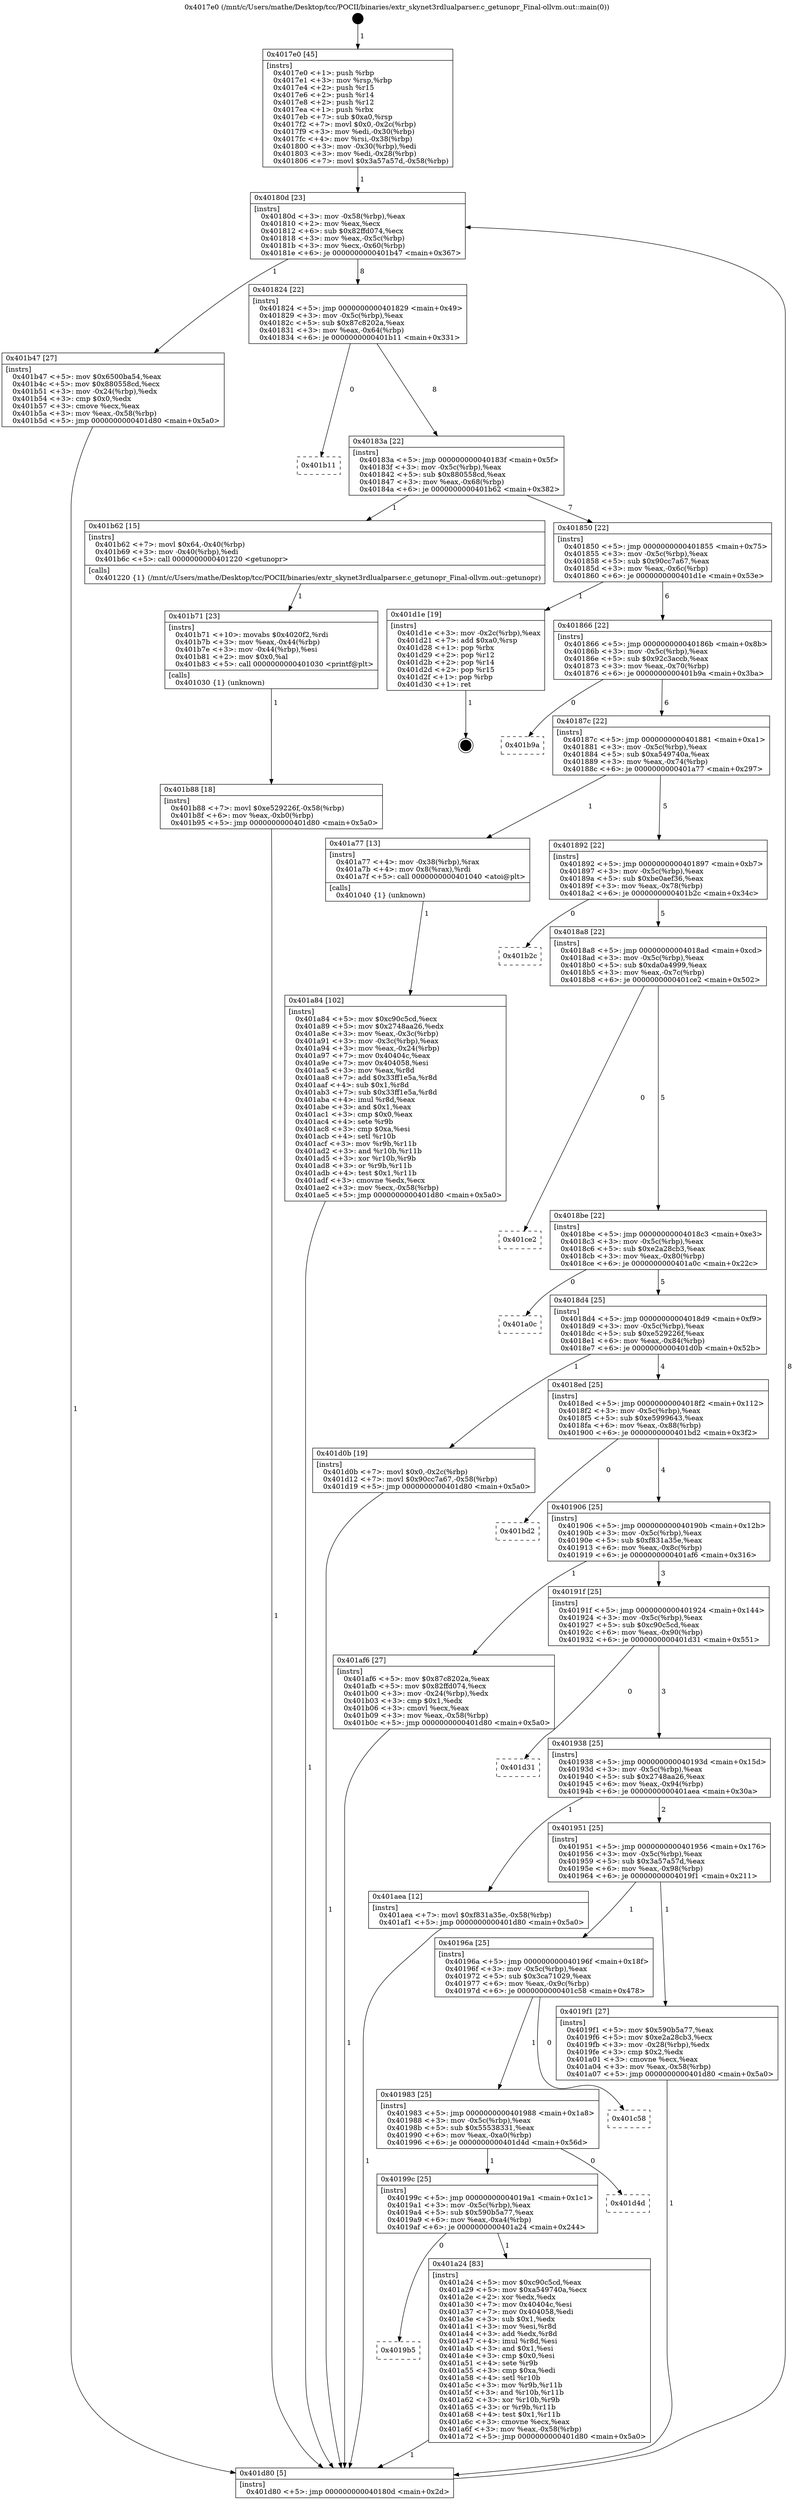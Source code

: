 digraph "0x4017e0" {
  label = "0x4017e0 (/mnt/c/Users/mathe/Desktop/tcc/POCII/binaries/extr_skynet3rdlualparser.c_getunopr_Final-ollvm.out::main(0))"
  labelloc = "t"
  node[shape=record]

  Entry [label="",width=0.3,height=0.3,shape=circle,fillcolor=black,style=filled]
  "0x40180d" [label="{
     0x40180d [23]\l
     | [instrs]\l
     &nbsp;&nbsp;0x40180d \<+3\>: mov -0x58(%rbp),%eax\l
     &nbsp;&nbsp;0x401810 \<+2\>: mov %eax,%ecx\l
     &nbsp;&nbsp;0x401812 \<+6\>: sub $0x82ffd074,%ecx\l
     &nbsp;&nbsp;0x401818 \<+3\>: mov %eax,-0x5c(%rbp)\l
     &nbsp;&nbsp;0x40181b \<+3\>: mov %ecx,-0x60(%rbp)\l
     &nbsp;&nbsp;0x40181e \<+6\>: je 0000000000401b47 \<main+0x367\>\l
  }"]
  "0x401b47" [label="{
     0x401b47 [27]\l
     | [instrs]\l
     &nbsp;&nbsp;0x401b47 \<+5\>: mov $0x6500ba54,%eax\l
     &nbsp;&nbsp;0x401b4c \<+5\>: mov $0x880558cd,%ecx\l
     &nbsp;&nbsp;0x401b51 \<+3\>: mov -0x24(%rbp),%edx\l
     &nbsp;&nbsp;0x401b54 \<+3\>: cmp $0x0,%edx\l
     &nbsp;&nbsp;0x401b57 \<+3\>: cmove %ecx,%eax\l
     &nbsp;&nbsp;0x401b5a \<+3\>: mov %eax,-0x58(%rbp)\l
     &nbsp;&nbsp;0x401b5d \<+5\>: jmp 0000000000401d80 \<main+0x5a0\>\l
  }"]
  "0x401824" [label="{
     0x401824 [22]\l
     | [instrs]\l
     &nbsp;&nbsp;0x401824 \<+5\>: jmp 0000000000401829 \<main+0x49\>\l
     &nbsp;&nbsp;0x401829 \<+3\>: mov -0x5c(%rbp),%eax\l
     &nbsp;&nbsp;0x40182c \<+5\>: sub $0x87c8202a,%eax\l
     &nbsp;&nbsp;0x401831 \<+3\>: mov %eax,-0x64(%rbp)\l
     &nbsp;&nbsp;0x401834 \<+6\>: je 0000000000401b11 \<main+0x331\>\l
  }"]
  Exit [label="",width=0.3,height=0.3,shape=circle,fillcolor=black,style=filled,peripheries=2]
  "0x401b11" [label="{
     0x401b11\l
  }", style=dashed]
  "0x40183a" [label="{
     0x40183a [22]\l
     | [instrs]\l
     &nbsp;&nbsp;0x40183a \<+5\>: jmp 000000000040183f \<main+0x5f\>\l
     &nbsp;&nbsp;0x40183f \<+3\>: mov -0x5c(%rbp),%eax\l
     &nbsp;&nbsp;0x401842 \<+5\>: sub $0x880558cd,%eax\l
     &nbsp;&nbsp;0x401847 \<+3\>: mov %eax,-0x68(%rbp)\l
     &nbsp;&nbsp;0x40184a \<+6\>: je 0000000000401b62 \<main+0x382\>\l
  }"]
  "0x401b88" [label="{
     0x401b88 [18]\l
     | [instrs]\l
     &nbsp;&nbsp;0x401b88 \<+7\>: movl $0xe529226f,-0x58(%rbp)\l
     &nbsp;&nbsp;0x401b8f \<+6\>: mov %eax,-0xb0(%rbp)\l
     &nbsp;&nbsp;0x401b95 \<+5\>: jmp 0000000000401d80 \<main+0x5a0\>\l
  }"]
  "0x401b62" [label="{
     0x401b62 [15]\l
     | [instrs]\l
     &nbsp;&nbsp;0x401b62 \<+7\>: movl $0x64,-0x40(%rbp)\l
     &nbsp;&nbsp;0x401b69 \<+3\>: mov -0x40(%rbp),%edi\l
     &nbsp;&nbsp;0x401b6c \<+5\>: call 0000000000401220 \<getunopr\>\l
     | [calls]\l
     &nbsp;&nbsp;0x401220 \{1\} (/mnt/c/Users/mathe/Desktop/tcc/POCII/binaries/extr_skynet3rdlualparser.c_getunopr_Final-ollvm.out::getunopr)\l
  }"]
  "0x401850" [label="{
     0x401850 [22]\l
     | [instrs]\l
     &nbsp;&nbsp;0x401850 \<+5\>: jmp 0000000000401855 \<main+0x75\>\l
     &nbsp;&nbsp;0x401855 \<+3\>: mov -0x5c(%rbp),%eax\l
     &nbsp;&nbsp;0x401858 \<+5\>: sub $0x90cc7a67,%eax\l
     &nbsp;&nbsp;0x40185d \<+3\>: mov %eax,-0x6c(%rbp)\l
     &nbsp;&nbsp;0x401860 \<+6\>: je 0000000000401d1e \<main+0x53e\>\l
  }"]
  "0x401b71" [label="{
     0x401b71 [23]\l
     | [instrs]\l
     &nbsp;&nbsp;0x401b71 \<+10\>: movabs $0x4020f2,%rdi\l
     &nbsp;&nbsp;0x401b7b \<+3\>: mov %eax,-0x44(%rbp)\l
     &nbsp;&nbsp;0x401b7e \<+3\>: mov -0x44(%rbp),%esi\l
     &nbsp;&nbsp;0x401b81 \<+2\>: mov $0x0,%al\l
     &nbsp;&nbsp;0x401b83 \<+5\>: call 0000000000401030 \<printf@plt\>\l
     | [calls]\l
     &nbsp;&nbsp;0x401030 \{1\} (unknown)\l
  }"]
  "0x401d1e" [label="{
     0x401d1e [19]\l
     | [instrs]\l
     &nbsp;&nbsp;0x401d1e \<+3\>: mov -0x2c(%rbp),%eax\l
     &nbsp;&nbsp;0x401d21 \<+7\>: add $0xa0,%rsp\l
     &nbsp;&nbsp;0x401d28 \<+1\>: pop %rbx\l
     &nbsp;&nbsp;0x401d29 \<+2\>: pop %r12\l
     &nbsp;&nbsp;0x401d2b \<+2\>: pop %r14\l
     &nbsp;&nbsp;0x401d2d \<+2\>: pop %r15\l
     &nbsp;&nbsp;0x401d2f \<+1\>: pop %rbp\l
     &nbsp;&nbsp;0x401d30 \<+1\>: ret\l
  }"]
  "0x401866" [label="{
     0x401866 [22]\l
     | [instrs]\l
     &nbsp;&nbsp;0x401866 \<+5\>: jmp 000000000040186b \<main+0x8b\>\l
     &nbsp;&nbsp;0x40186b \<+3\>: mov -0x5c(%rbp),%eax\l
     &nbsp;&nbsp;0x40186e \<+5\>: sub $0x92c3accb,%eax\l
     &nbsp;&nbsp;0x401873 \<+3\>: mov %eax,-0x70(%rbp)\l
     &nbsp;&nbsp;0x401876 \<+6\>: je 0000000000401b9a \<main+0x3ba\>\l
  }"]
  "0x401a84" [label="{
     0x401a84 [102]\l
     | [instrs]\l
     &nbsp;&nbsp;0x401a84 \<+5\>: mov $0xc90c5cd,%ecx\l
     &nbsp;&nbsp;0x401a89 \<+5\>: mov $0x2748aa26,%edx\l
     &nbsp;&nbsp;0x401a8e \<+3\>: mov %eax,-0x3c(%rbp)\l
     &nbsp;&nbsp;0x401a91 \<+3\>: mov -0x3c(%rbp),%eax\l
     &nbsp;&nbsp;0x401a94 \<+3\>: mov %eax,-0x24(%rbp)\l
     &nbsp;&nbsp;0x401a97 \<+7\>: mov 0x40404c,%eax\l
     &nbsp;&nbsp;0x401a9e \<+7\>: mov 0x404058,%esi\l
     &nbsp;&nbsp;0x401aa5 \<+3\>: mov %eax,%r8d\l
     &nbsp;&nbsp;0x401aa8 \<+7\>: add $0x33ff1e5a,%r8d\l
     &nbsp;&nbsp;0x401aaf \<+4\>: sub $0x1,%r8d\l
     &nbsp;&nbsp;0x401ab3 \<+7\>: sub $0x33ff1e5a,%r8d\l
     &nbsp;&nbsp;0x401aba \<+4\>: imul %r8d,%eax\l
     &nbsp;&nbsp;0x401abe \<+3\>: and $0x1,%eax\l
     &nbsp;&nbsp;0x401ac1 \<+3\>: cmp $0x0,%eax\l
     &nbsp;&nbsp;0x401ac4 \<+4\>: sete %r9b\l
     &nbsp;&nbsp;0x401ac8 \<+3\>: cmp $0xa,%esi\l
     &nbsp;&nbsp;0x401acb \<+4\>: setl %r10b\l
     &nbsp;&nbsp;0x401acf \<+3\>: mov %r9b,%r11b\l
     &nbsp;&nbsp;0x401ad2 \<+3\>: and %r10b,%r11b\l
     &nbsp;&nbsp;0x401ad5 \<+3\>: xor %r10b,%r9b\l
     &nbsp;&nbsp;0x401ad8 \<+3\>: or %r9b,%r11b\l
     &nbsp;&nbsp;0x401adb \<+4\>: test $0x1,%r11b\l
     &nbsp;&nbsp;0x401adf \<+3\>: cmovne %edx,%ecx\l
     &nbsp;&nbsp;0x401ae2 \<+3\>: mov %ecx,-0x58(%rbp)\l
     &nbsp;&nbsp;0x401ae5 \<+5\>: jmp 0000000000401d80 \<main+0x5a0\>\l
  }"]
  "0x401b9a" [label="{
     0x401b9a\l
  }", style=dashed]
  "0x40187c" [label="{
     0x40187c [22]\l
     | [instrs]\l
     &nbsp;&nbsp;0x40187c \<+5\>: jmp 0000000000401881 \<main+0xa1\>\l
     &nbsp;&nbsp;0x401881 \<+3\>: mov -0x5c(%rbp),%eax\l
     &nbsp;&nbsp;0x401884 \<+5\>: sub $0xa549740a,%eax\l
     &nbsp;&nbsp;0x401889 \<+3\>: mov %eax,-0x74(%rbp)\l
     &nbsp;&nbsp;0x40188c \<+6\>: je 0000000000401a77 \<main+0x297\>\l
  }"]
  "0x4019b5" [label="{
     0x4019b5\l
  }", style=dashed]
  "0x401a77" [label="{
     0x401a77 [13]\l
     | [instrs]\l
     &nbsp;&nbsp;0x401a77 \<+4\>: mov -0x38(%rbp),%rax\l
     &nbsp;&nbsp;0x401a7b \<+4\>: mov 0x8(%rax),%rdi\l
     &nbsp;&nbsp;0x401a7f \<+5\>: call 0000000000401040 \<atoi@plt\>\l
     | [calls]\l
     &nbsp;&nbsp;0x401040 \{1\} (unknown)\l
  }"]
  "0x401892" [label="{
     0x401892 [22]\l
     | [instrs]\l
     &nbsp;&nbsp;0x401892 \<+5\>: jmp 0000000000401897 \<main+0xb7\>\l
     &nbsp;&nbsp;0x401897 \<+3\>: mov -0x5c(%rbp),%eax\l
     &nbsp;&nbsp;0x40189a \<+5\>: sub $0xbe0aef36,%eax\l
     &nbsp;&nbsp;0x40189f \<+3\>: mov %eax,-0x78(%rbp)\l
     &nbsp;&nbsp;0x4018a2 \<+6\>: je 0000000000401b2c \<main+0x34c\>\l
  }"]
  "0x401a24" [label="{
     0x401a24 [83]\l
     | [instrs]\l
     &nbsp;&nbsp;0x401a24 \<+5\>: mov $0xc90c5cd,%eax\l
     &nbsp;&nbsp;0x401a29 \<+5\>: mov $0xa549740a,%ecx\l
     &nbsp;&nbsp;0x401a2e \<+2\>: xor %edx,%edx\l
     &nbsp;&nbsp;0x401a30 \<+7\>: mov 0x40404c,%esi\l
     &nbsp;&nbsp;0x401a37 \<+7\>: mov 0x404058,%edi\l
     &nbsp;&nbsp;0x401a3e \<+3\>: sub $0x1,%edx\l
     &nbsp;&nbsp;0x401a41 \<+3\>: mov %esi,%r8d\l
     &nbsp;&nbsp;0x401a44 \<+3\>: add %edx,%r8d\l
     &nbsp;&nbsp;0x401a47 \<+4\>: imul %r8d,%esi\l
     &nbsp;&nbsp;0x401a4b \<+3\>: and $0x1,%esi\l
     &nbsp;&nbsp;0x401a4e \<+3\>: cmp $0x0,%esi\l
     &nbsp;&nbsp;0x401a51 \<+4\>: sete %r9b\l
     &nbsp;&nbsp;0x401a55 \<+3\>: cmp $0xa,%edi\l
     &nbsp;&nbsp;0x401a58 \<+4\>: setl %r10b\l
     &nbsp;&nbsp;0x401a5c \<+3\>: mov %r9b,%r11b\l
     &nbsp;&nbsp;0x401a5f \<+3\>: and %r10b,%r11b\l
     &nbsp;&nbsp;0x401a62 \<+3\>: xor %r10b,%r9b\l
     &nbsp;&nbsp;0x401a65 \<+3\>: or %r9b,%r11b\l
     &nbsp;&nbsp;0x401a68 \<+4\>: test $0x1,%r11b\l
     &nbsp;&nbsp;0x401a6c \<+3\>: cmovne %ecx,%eax\l
     &nbsp;&nbsp;0x401a6f \<+3\>: mov %eax,-0x58(%rbp)\l
     &nbsp;&nbsp;0x401a72 \<+5\>: jmp 0000000000401d80 \<main+0x5a0\>\l
  }"]
  "0x401b2c" [label="{
     0x401b2c\l
  }", style=dashed]
  "0x4018a8" [label="{
     0x4018a8 [22]\l
     | [instrs]\l
     &nbsp;&nbsp;0x4018a8 \<+5\>: jmp 00000000004018ad \<main+0xcd\>\l
     &nbsp;&nbsp;0x4018ad \<+3\>: mov -0x5c(%rbp),%eax\l
     &nbsp;&nbsp;0x4018b0 \<+5\>: sub $0xda0a4999,%eax\l
     &nbsp;&nbsp;0x4018b5 \<+3\>: mov %eax,-0x7c(%rbp)\l
     &nbsp;&nbsp;0x4018b8 \<+6\>: je 0000000000401ce2 \<main+0x502\>\l
  }"]
  "0x40199c" [label="{
     0x40199c [25]\l
     | [instrs]\l
     &nbsp;&nbsp;0x40199c \<+5\>: jmp 00000000004019a1 \<main+0x1c1\>\l
     &nbsp;&nbsp;0x4019a1 \<+3\>: mov -0x5c(%rbp),%eax\l
     &nbsp;&nbsp;0x4019a4 \<+5\>: sub $0x590b5a77,%eax\l
     &nbsp;&nbsp;0x4019a9 \<+6\>: mov %eax,-0xa4(%rbp)\l
     &nbsp;&nbsp;0x4019af \<+6\>: je 0000000000401a24 \<main+0x244\>\l
  }"]
  "0x401ce2" [label="{
     0x401ce2\l
  }", style=dashed]
  "0x4018be" [label="{
     0x4018be [22]\l
     | [instrs]\l
     &nbsp;&nbsp;0x4018be \<+5\>: jmp 00000000004018c3 \<main+0xe3\>\l
     &nbsp;&nbsp;0x4018c3 \<+3\>: mov -0x5c(%rbp),%eax\l
     &nbsp;&nbsp;0x4018c6 \<+5\>: sub $0xe2a28cb3,%eax\l
     &nbsp;&nbsp;0x4018cb \<+3\>: mov %eax,-0x80(%rbp)\l
     &nbsp;&nbsp;0x4018ce \<+6\>: je 0000000000401a0c \<main+0x22c\>\l
  }"]
  "0x401d4d" [label="{
     0x401d4d\l
  }", style=dashed]
  "0x401a0c" [label="{
     0x401a0c\l
  }", style=dashed]
  "0x4018d4" [label="{
     0x4018d4 [25]\l
     | [instrs]\l
     &nbsp;&nbsp;0x4018d4 \<+5\>: jmp 00000000004018d9 \<main+0xf9\>\l
     &nbsp;&nbsp;0x4018d9 \<+3\>: mov -0x5c(%rbp),%eax\l
     &nbsp;&nbsp;0x4018dc \<+5\>: sub $0xe529226f,%eax\l
     &nbsp;&nbsp;0x4018e1 \<+6\>: mov %eax,-0x84(%rbp)\l
     &nbsp;&nbsp;0x4018e7 \<+6\>: je 0000000000401d0b \<main+0x52b\>\l
  }"]
  "0x401983" [label="{
     0x401983 [25]\l
     | [instrs]\l
     &nbsp;&nbsp;0x401983 \<+5\>: jmp 0000000000401988 \<main+0x1a8\>\l
     &nbsp;&nbsp;0x401988 \<+3\>: mov -0x5c(%rbp),%eax\l
     &nbsp;&nbsp;0x40198b \<+5\>: sub $0x55538331,%eax\l
     &nbsp;&nbsp;0x401990 \<+6\>: mov %eax,-0xa0(%rbp)\l
     &nbsp;&nbsp;0x401996 \<+6\>: je 0000000000401d4d \<main+0x56d\>\l
  }"]
  "0x401d0b" [label="{
     0x401d0b [19]\l
     | [instrs]\l
     &nbsp;&nbsp;0x401d0b \<+7\>: movl $0x0,-0x2c(%rbp)\l
     &nbsp;&nbsp;0x401d12 \<+7\>: movl $0x90cc7a67,-0x58(%rbp)\l
     &nbsp;&nbsp;0x401d19 \<+5\>: jmp 0000000000401d80 \<main+0x5a0\>\l
  }"]
  "0x4018ed" [label="{
     0x4018ed [25]\l
     | [instrs]\l
     &nbsp;&nbsp;0x4018ed \<+5\>: jmp 00000000004018f2 \<main+0x112\>\l
     &nbsp;&nbsp;0x4018f2 \<+3\>: mov -0x5c(%rbp),%eax\l
     &nbsp;&nbsp;0x4018f5 \<+5\>: sub $0xe5999643,%eax\l
     &nbsp;&nbsp;0x4018fa \<+6\>: mov %eax,-0x88(%rbp)\l
     &nbsp;&nbsp;0x401900 \<+6\>: je 0000000000401bd2 \<main+0x3f2\>\l
  }"]
  "0x401c58" [label="{
     0x401c58\l
  }", style=dashed]
  "0x401bd2" [label="{
     0x401bd2\l
  }", style=dashed]
  "0x401906" [label="{
     0x401906 [25]\l
     | [instrs]\l
     &nbsp;&nbsp;0x401906 \<+5\>: jmp 000000000040190b \<main+0x12b\>\l
     &nbsp;&nbsp;0x40190b \<+3\>: mov -0x5c(%rbp),%eax\l
     &nbsp;&nbsp;0x40190e \<+5\>: sub $0xf831a35e,%eax\l
     &nbsp;&nbsp;0x401913 \<+6\>: mov %eax,-0x8c(%rbp)\l
     &nbsp;&nbsp;0x401919 \<+6\>: je 0000000000401af6 \<main+0x316\>\l
  }"]
  "0x4017e0" [label="{
     0x4017e0 [45]\l
     | [instrs]\l
     &nbsp;&nbsp;0x4017e0 \<+1\>: push %rbp\l
     &nbsp;&nbsp;0x4017e1 \<+3\>: mov %rsp,%rbp\l
     &nbsp;&nbsp;0x4017e4 \<+2\>: push %r15\l
     &nbsp;&nbsp;0x4017e6 \<+2\>: push %r14\l
     &nbsp;&nbsp;0x4017e8 \<+2\>: push %r12\l
     &nbsp;&nbsp;0x4017ea \<+1\>: push %rbx\l
     &nbsp;&nbsp;0x4017eb \<+7\>: sub $0xa0,%rsp\l
     &nbsp;&nbsp;0x4017f2 \<+7\>: movl $0x0,-0x2c(%rbp)\l
     &nbsp;&nbsp;0x4017f9 \<+3\>: mov %edi,-0x30(%rbp)\l
     &nbsp;&nbsp;0x4017fc \<+4\>: mov %rsi,-0x38(%rbp)\l
     &nbsp;&nbsp;0x401800 \<+3\>: mov -0x30(%rbp),%edi\l
     &nbsp;&nbsp;0x401803 \<+3\>: mov %edi,-0x28(%rbp)\l
     &nbsp;&nbsp;0x401806 \<+7\>: movl $0x3a57a57d,-0x58(%rbp)\l
  }"]
  "0x401af6" [label="{
     0x401af6 [27]\l
     | [instrs]\l
     &nbsp;&nbsp;0x401af6 \<+5\>: mov $0x87c8202a,%eax\l
     &nbsp;&nbsp;0x401afb \<+5\>: mov $0x82ffd074,%ecx\l
     &nbsp;&nbsp;0x401b00 \<+3\>: mov -0x24(%rbp),%edx\l
     &nbsp;&nbsp;0x401b03 \<+3\>: cmp $0x1,%edx\l
     &nbsp;&nbsp;0x401b06 \<+3\>: cmovl %ecx,%eax\l
     &nbsp;&nbsp;0x401b09 \<+3\>: mov %eax,-0x58(%rbp)\l
     &nbsp;&nbsp;0x401b0c \<+5\>: jmp 0000000000401d80 \<main+0x5a0\>\l
  }"]
  "0x40191f" [label="{
     0x40191f [25]\l
     | [instrs]\l
     &nbsp;&nbsp;0x40191f \<+5\>: jmp 0000000000401924 \<main+0x144\>\l
     &nbsp;&nbsp;0x401924 \<+3\>: mov -0x5c(%rbp),%eax\l
     &nbsp;&nbsp;0x401927 \<+5\>: sub $0xc90c5cd,%eax\l
     &nbsp;&nbsp;0x40192c \<+6\>: mov %eax,-0x90(%rbp)\l
     &nbsp;&nbsp;0x401932 \<+6\>: je 0000000000401d31 \<main+0x551\>\l
  }"]
  "0x401d80" [label="{
     0x401d80 [5]\l
     | [instrs]\l
     &nbsp;&nbsp;0x401d80 \<+5\>: jmp 000000000040180d \<main+0x2d\>\l
  }"]
  "0x401d31" [label="{
     0x401d31\l
  }", style=dashed]
  "0x401938" [label="{
     0x401938 [25]\l
     | [instrs]\l
     &nbsp;&nbsp;0x401938 \<+5\>: jmp 000000000040193d \<main+0x15d\>\l
     &nbsp;&nbsp;0x40193d \<+3\>: mov -0x5c(%rbp),%eax\l
     &nbsp;&nbsp;0x401940 \<+5\>: sub $0x2748aa26,%eax\l
     &nbsp;&nbsp;0x401945 \<+6\>: mov %eax,-0x94(%rbp)\l
     &nbsp;&nbsp;0x40194b \<+6\>: je 0000000000401aea \<main+0x30a\>\l
  }"]
  "0x40196a" [label="{
     0x40196a [25]\l
     | [instrs]\l
     &nbsp;&nbsp;0x40196a \<+5\>: jmp 000000000040196f \<main+0x18f\>\l
     &nbsp;&nbsp;0x40196f \<+3\>: mov -0x5c(%rbp),%eax\l
     &nbsp;&nbsp;0x401972 \<+5\>: sub $0x3ca71029,%eax\l
     &nbsp;&nbsp;0x401977 \<+6\>: mov %eax,-0x9c(%rbp)\l
     &nbsp;&nbsp;0x40197d \<+6\>: je 0000000000401c58 \<main+0x478\>\l
  }"]
  "0x401aea" [label="{
     0x401aea [12]\l
     | [instrs]\l
     &nbsp;&nbsp;0x401aea \<+7\>: movl $0xf831a35e,-0x58(%rbp)\l
     &nbsp;&nbsp;0x401af1 \<+5\>: jmp 0000000000401d80 \<main+0x5a0\>\l
  }"]
  "0x401951" [label="{
     0x401951 [25]\l
     | [instrs]\l
     &nbsp;&nbsp;0x401951 \<+5\>: jmp 0000000000401956 \<main+0x176\>\l
     &nbsp;&nbsp;0x401956 \<+3\>: mov -0x5c(%rbp),%eax\l
     &nbsp;&nbsp;0x401959 \<+5\>: sub $0x3a57a57d,%eax\l
     &nbsp;&nbsp;0x40195e \<+6\>: mov %eax,-0x98(%rbp)\l
     &nbsp;&nbsp;0x401964 \<+6\>: je 00000000004019f1 \<main+0x211\>\l
  }"]
  "0x4019f1" [label="{
     0x4019f1 [27]\l
     | [instrs]\l
     &nbsp;&nbsp;0x4019f1 \<+5\>: mov $0x590b5a77,%eax\l
     &nbsp;&nbsp;0x4019f6 \<+5\>: mov $0xe2a28cb3,%ecx\l
     &nbsp;&nbsp;0x4019fb \<+3\>: mov -0x28(%rbp),%edx\l
     &nbsp;&nbsp;0x4019fe \<+3\>: cmp $0x2,%edx\l
     &nbsp;&nbsp;0x401a01 \<+3\>: cmovne %ecx,%eax\l
     &nbsp;&nbsp;0x401a04 \<+3\>: mov %eax,-0x58(%rbp)\l
     &nbsp;&nbsp;0x401a07 \<+5\>: jmp 0000000000401d80 \<main+0x5a0\>\l
  }"]
  Entry -> "0x4017e0" [label=" 1"]
  "0x40180d" -> "0x401b47" [label=" 1"]
  "0x40180d" -> "0x401824" [label=" 8"]
  "0x401d1e" -> Exit [label=" 1"]
  "0x401824" -> "0x401b11" [label=" 0"]
  "0x401824" -> "0x40183a" [label=" 8"]
  "0x401d0b" -> "0x401d80" [label=" 1"]
  "0x40183a" -> "0x401b62" [label=" 1"]
  "0x40183a" -> "0x401850" [label=" 7"]
  "0x401b88" -> "0x401d80" [label=" 1"]
  "0x401850" -> "0x401d1e" [label=" 1"]
  "0x401850" -> "0x401866" [label=" 6"]
  "0x401b71" -> "0x401b88" [label=" 1"]
  "0x401866" -> "0x401b9a" [label=" 0"]
  "0x401866" -> "0x40187c" [label=" 6"]
  "0x401b62" -> "0x401b71" [label=" 1"]
  "0x40187c" -> "0x401a77" [label=" 1"]
  "0x40187c" -> "0x401892" [label=" 5"]
  "0x401b47" -> "0x401d80" [label=" 1"]
  "0x401892" -> "0x401b2c" [label=" 0"]
  "0x401892" -> "0x4018a8" [label=" 5"]
  "0x401af6" -> "0x401d80" [label=" 1"]
  "0x4018a8" -> "0x401ce2" [label=" 0"]
  "0x4018a8" -> "0x4018be" [label=" 5"]
  "0x401a84" -> "0x401d80" [label=" 1"]
  "0x4018be" -> "0x401a0c" [label=" 0"]
  "0x4018be" -> "0x4018d4" [label=" 5"]
  "0x401a77" -> "0x401a84" [label=" 1"]
  "0x4018d4" -> "0x401d0b" [label=" 1"]
  "0x4018d4" -> "0x4018ed" [label=" 4"]
  "0x40199c" -> "0x4019b5" [label=" 0"]
  "0x4018ed" -> "0x401bd2" [label=" 0"]
  "0x4018ed" -> "0x401906" [label=" 4"]
  "0x40199c" -> "0x401a24" [label=" 1"]
  "0x401906" -> "0x401af6" [label=" 1"]
  "0x401906" -> "0x40191f" [label=" 3"]
  "0x401983" -> "0x40199c" [label=" 1"]
  "0x40191f" -> "0x401d31" [label=" 0"]
  "0x40191f" -> "0x401938" [label=" 3"]
  "0x401983" -> "0x401d4d" [label=" 0"]
  "0x401938" -> "0x401aea" [label=" 1"]
  "0x401938" -> "0x401951" [label=" 2"]
  "0x401a24" -> "0x401d80" [label=" 1"]
  "0x401951" -> "0x4019f1" [label=" 1"]
  "0x401951" -> "0x40196a" [label=" 1"]
  "0x4019f1" -> "0x401d80" [label=" 1"]
  "0x4017e0" -> "0x40180d" [label=" 1"]
  "0x401d80" -> "0x40180d" [label=" 8"]
  "0x401aea" -> "0x401d80" [label=" 1"]
  "0x40196a" -> "0x401c58" [label=" 0"]
  "0x40196a" -> "0x401983" [label=" 1"]
}
